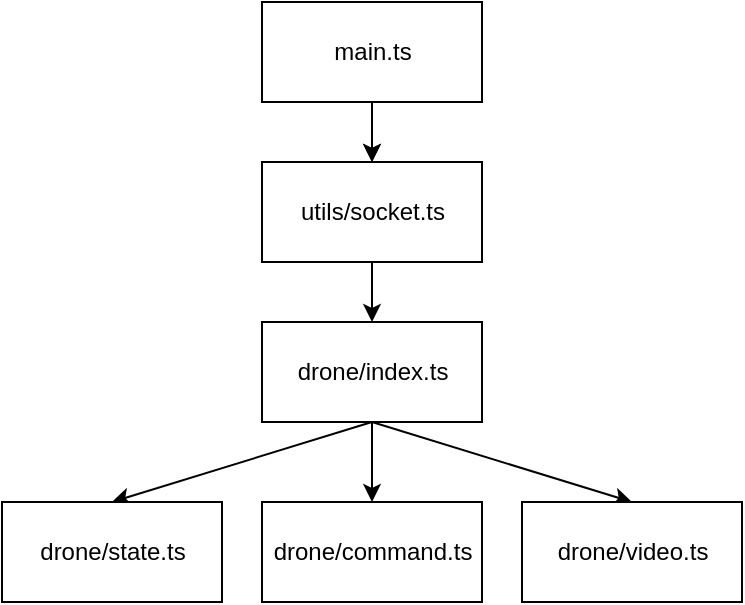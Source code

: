 <mxfile>
    <diagram id="LtfT2Bon15ZdlzEygs5V" name="Server">
        <mxGraphModel dx="638" dy="614" grid="1" gridSize="10" guides="1" tooltips="1" connect="1" arrows="1" fold="1" page="0" pageScale="1" pageWidth="827" pageHeight="1169" background="#ffffff" math="0" shadow="0">
            <root>
                <mxCell id="0"/>
                <mxCell id="1" parent="0"/>
                <mxCell id="8" value="" style="edgeStyle=none;html=1;" parent="1" source="2" target="3" edge="1">
                    <mxGeometry relative="1" as="geometry"/>
                </mxCell>
                <mxCell id="9" style="edgeStyle=none;html=1;strokeColor=#000000;" parent="1" source="2" target="3" edge="1">
                    <mxGeometry relative="1" as="geometry"/>
                </mxCell>
                <mxCell id="2" value="main.ts" style="html=1;fillColor=#FFFFFF;strokeColor=#000000;fontColor=#000000;" parent="1" vertex="1">
                    <mxGeometry x="200" y="20" width="110" height="50" as="geometry"/>
                </mxCell>
                <mxCell id="11" style="edgeStyle=none;html=1;strokeColor=#000000;" parent="1" source="3" target="4" edge="1">
                    <mxGeometry relative="1" as="geometry"/>
                </mxCell>
                <mxCell id="3" value="utils/socket.ts" style="html=1;fillColor=#FFFFFF;strokeColor=#000000;fontColor=#000000;" parent="1" vertex="1">
                    <mxGeometry x="200" y="100" width="110" height="50" as="geometry"/>
                </mxCell>
                <mxCell id="12" style="edgeStyle=none;html=1;strokeColor=#000000;" parent="1" source="4" target="6" edge="1">
                    <mxGeometry relative="1" as="geometry"/>
                </mxCell>
                <mxCell id="13" style="edgeStyle=none;html=1;entryX=0.5;entryY=0;entryDx=0;entryDy=0;strokeColor=#000000;exitX=0.5;exitY=1;exitDx=0;exitDy=0;" parent="1" source="4" target="5" edge="1">
                    <mxGeometry relative="1" as="geometry"/>
                </mxCell>
                <mxCell id="14" style="edgeStyle=none;html=1;exitX=0.5;exitY=1;exitDx=0;exitDy=0;entryX=0.5;entryY=0;entryDx=0;entryDy=0;strokeColor=#000000;" parent="1" source="4" target="7" edge="1">
                    <mxGeometry relative="1" as="geometry"/>
                </mxCell>
                <mxCell id="4" value="drone/index.ts" style="html=1;fillColor=#FFFFFF;strokeColor=#000000;fontColor=#000000;" parent="1" vertex="1">
                    <mxGeometry x="200" y="180" width="110" height="50" as="geometry"/>
                </mxCell>
                <mxCell id="5" value="drone/state.ts" style="html=1;fillColor=#FFFFFF;strokeColor=#000000;fontColor=#000000;" parent="1" vertex="1">
                    <mxGeometry x="70" y="270" width="110" height="50" as="geometry"/>
                </mxCell>
                <mxCell id="6" value="drone/command.ts" style="html=1;fillColor=#FFFFFF;strokeColor=#000000;fontColor=#000000;" parent="1" vertex="1">
                    <mxGeometry x="200" y="270" width="110" height="50" as="geometry"/>
                </mxCell>
                <mxCell id="7" value="drone/video.ts" style="html=1;fillColor=#FFFFFF;strokeColor=#000000;fontColor=#000000;" parent="1" vertex="1">
                    <mxGeometry x="330" y="270" width="110" height="50" as="geometry"/>
                </mxCell>
            </root>
        </mxGraphModel>
    </diagram>
    <diagram name="Client" id="qWfXJXOoAs7c1Xy2ZuiM">
        <mxGraphModel dx="1389" dy="819" grid="0" gridSize="10" guides="1" tooltips="1" connect="1" arrows="1" fold="1" page="0" pageScale="1" pageWidth="827" pageHeight="1169" background="#ffffff" math="0" shadow="0">
            <root>
                <mxCell id="nrHJf4bL02tVf97LgFie-0"/>
                <mxCell id="nrHJf4bL02tVf97LgFie-1" parent="nrHJf4bL02tVf97LgFie-0"/>
                <mxCell id="nrHJf4bL02tVf97LgFie-2" value="" style="edgeStyle=none;html=1;" parent="nrHJf4bL02tVf97LgFie-1" source="nrHJf4bL02tVf97LgFie-4" target="nrHJf4bL02tVf97LgFie-6" edge="1">
                    <mxGeometry relative="1" as="geometry"/>
                </mxCell>
                <mxCell id="nrHJf4bL02tVf97LgFie-3" style="edgeStyle=none;html=1;strokeColor=#000000;" parent="nrHJf4bL02tVf97LgFie-1" source="nrHJf4bL02tVf97LgFie-4" target="nrHJf4bL02tVf97LgFie-6" edge="1">
                    <mxGeometry relative="1" as="geometry"/>
                </mxCell>
                <mxCell id="nrHJf4bL02tVf97LgFie-4" value="main.ts" style="html=1;fillColor=#FFFFFF;strokeColor=#000000;fontColor=#000000;" parent="nrHJf4bL02tVf97LgFie-1" vertex="1">
                    <mxGeometry x="200" y="20" width="110" height="50" as="geometry"/>
                </mxCell>
                <mxCell id="o6eRXtRh1-0QYdgEQPi9-10" style="edgeStyle=none;html=1;exitX=0.5;exitY=1;exitDx=0;exitDy=0;entryX=0.5;entryY=0;entryDx=0;entryDy=0;fontFamily=Helvetica;fontColor=#000000;strokeColor=#030303;" edge="1" parent="nrHJf4bL02tVf97LgFie-1" source="nrHJf4bL02tVf97LgFie-6" target="nrHJf4bL02tVf97LgFie-11">
                    <mxGeometry relative="1" as="geometry"/>
                </mxCell>
                <mxCell id="o6eRXtRh1-0QYdgEQPi9-11" style="edgeStyle=none;html=1;exitX=0.5;exitY=1;exitDx=0;exitDy=0;entryX=0.5;entryY=0;entryDx=0;entryDy=0;strokeColor=#030303;fontFamily=Helvetica;fontColor=#000000;" edge="1" parent="nrHJf4bL02tVf97LgFie-1" source="nrHJf4bL02tVf97LgFie-6" target="nrHJf4bL02tVf97LgFie-13">
                    <mxGeometry relative="1" as="geometry"/>
                </mxCell>
                <mxCell id="o6eRXtRh1-0QYdgEQPi9-12" style="edgeStyle=none;html=1;exitX=0.5;exitY=1;exitDx=0;exitDy=0;entryX=0.5;entryY=0;entryDx=0;entryDy=0;strokeColor=#030303;fontFamily=Helvetica;fontColor=#000000;" edge="1" parent="nrHJf4bL02tVf97LgFie-1" source="nrHJf4bL02tVf97LgFie-6" target="o6eRXtRh1-0QYdgEQPi9-0">
                    <mxGeometry relative="1" as="geometry"/>
                </mxCell>
                <mxCell id="o6eRXtRh1-0QYdgEQPi9-13" style="edgeStyle=none;html=1;exitX=0.5;exitY=1;exitDx=0;exitDy=0;entryX=0.5;entryY=0;entryDx=0;entryDy=0;strokeColor=#030303;fontFamily=Helvetica;fontColor=#000000;" edge="1" parent="nrHJf4bL02tVf97LgFie-1" source="nrHJf4bL02tVf97LgFie-6" target="nrHJf4bL02tVf97LgFie-12">
                    <mxGeometry relative="1" as="geometry"/>
                </mxCell>
                <mxCell id="nrHJf4bL02tVf97LgFie-6" value="App" style="html=1;fillColor=#FFFFFF;strokeColor=#000000;fontColor=#000000;" parent="nrHJf4bL02tVf97LgFie-1" vertex="1">
                    <mxGeometry x="200" y="100" width="110" height="50" as="geometry"/>
                </mxCell>
                <mxCell id="o6eRXtRh1-0QYdgEQPi9-14" style="edgeStyle=none;html=1;exitX=0.5;exitY=1;exitDx=0;exitDy=0;entryX=0.5;entryY=0;entryDx=0;entryDy=0;strokeColor=#030303;fontFamily=Helvetica;fontColor=#000000;" edge="1" parent="nrHJf4bL02tVf97LgFie-1" source="nrHJf4bL02tVf97LgFie-11" target="o6eRXtRh1-0QYdgEQPi9-1">
                    <mxGeometry relative="1" as="geometry"/>
                </mxCell>
                <mxCell id="o6eRXtRh1-0QYdgEQPi9-15" style="edgeStyle=none;html=1;exitX=0.5;exitY=1;exitDx=0;exitDy=0;entryX=0.5;entryY=0;entryDx=0;entryDy=0;strokeColor=#030303;fontFamily=Helvetica;fontColor=#000000;" edge="1" parent="nrHJf4bL02tVf97LgFie-1" source="nrHJf4bL02tVf97LgFie-11" target="o6eRXtRh1-0QYdgEQPi9-6">
                    <mxGeometry relative="1" as="geometry"/>
                </mxCell>
                <mxCell id="o6eRXtRh1-0QYdgEQPi9-16" style="edgeStyle=none;html=1;exitX=0.5;exitY=1;exitDx=0;exitDy=0;entryX=0.5;entryY=0;entryDx=0;entryDy=0;strokeColor=#030303;fontFamily=Helvetica;fontColor=#000000;" edge="1" parent="nrHJf4bL02tVf97LgFie-1" source="nrHJf4bL02tVf97LgFie-11" target="o6eRXtRh1-0QYdgEQPi9-4">
                    <mxGeometry relative="1" as="geometry"/>
                </mxCell>
                <mxCell id="o6eRXtRh1-0QYdgEQPi9-17" style="edgeStyle=none;html=1;exitX=0.5;exitY=1;exitDx=0;exitDy=0;strokeColor=#030303;fontFamily=Helvetica;fontColor=#000000;" edge="1" parent="nrHJf4bL02tVf97LgFie-1" source="nrHJf4bL02tVf97LgFie-11" target="o6eRXtRh1-0QYdgEQPi9-2">
                    <mxGeometry relative="1" as="geometry"/>
                </mxCell>
                <mxCell id="o6eRXtRh1-0QYdgEQPi9-19" style="edgeStyle=none;html=1;exitX=0.5;exitY=1;exitDx=0;exitDy=0;entryX=0.5;entryY=0;entryDx=0;entryDy=0;strokeColor=#030303;fontFamily=Helvetica;fontColor=#000000;" edge="1" parent="nrHJf4bL02tVf97LgFie-1" source="nrHJf4bL02tVf97LgFie-11" target="o6eRXtRh1-0QYdgEQPi9-7">
                    <mxGeometry relative="1" as="geometry"/>
                </mxCell>
                <mxCell id="o6eRXtRh1-0QYdgEQPi9-20" style="edgeStyle=none;html=1;exitX=0.5;exitY=1;exitDx=0;exitDy=0;entryX=0.5;entryY=0;entryDx=0;entryDy=0;strokeColor=#030303;fontFamily=Helvetica;fontColor=#000000;" edge="1" parent="nrHJf4bL02tVf97LgFie-1" source="nrHJf4bL02tVf97LgFie-11" target="o6eRXtRh1-0QYdgEQPi9-5">
                    <mxGeometry relative="1" as="geometry"/>
                </mxCell>
                <mxCell id="o6eRXtRh1-0QYdgEQPi9-21" style="edgeStyle=none;html=1;exitX=0.5;exitY=1;exitDx=0;exitDy=0;entryX=0.5;entryY=0;entryDx=0;entryDy=0;strokeColor=#030303;fontFamily=Helvetica;fontColor=#000000;" edge="1" parent="nrHJf4bL02tVf97LgFie-1" source="nrHJf4bL02tVf97LgFie-11" target="o6eRXtRh1-0QYdgEQPi9-3">
                    <mxGeometry relative="1" as="geometry"/>
                </mxCell>
                <mxCell id="nrHJf4bL02tVf97LgFie-11" value="&lt;p style=&quot;line-height: 18px;&quot;&gt;&lt;span style=&quot;background-color: rgb(255, 255, 255);&quot;&gt;VideoScreen&lt;/span&gt;&lt;/p&gt;" style="html=1;fillColor=#FFFFFF;strokeColor=#000000;fontColor=#000000;" parent="nrHJf4bL02tVf97LgFie-1" vertex="1">
                    <mxGeometry x="202" y="272" width="110" height="50" as="geometry"/>
                </mxCell>
                <mxCell id="nrHJf4bL02tVf97LgFie-12" value="&lt;p style=&quot;line-height: 18px;&quot;&gt;&lt;span style=&quot;background-color: rgb(255, 255, 255);&quot;&gt;KeyBoard&lt;/span&gt;&lt;/p&gt;" style="html=1;fillColor=#FFFFFF;strokeColor=#000000;fontColor=#000000;" parent="nrHJf4bL02tVf97LgFie-1" vertex="1">
                    <mxGeometry x="-13" y="205" width="110" height="50" as="geometry"/>
                </mxCell>
                <mxCell id="nrHJf4bL02tVf97LgFie-13" value="RangeSlider" style="html=1;fillColor=#FFFFFF;strokeColor=#000000;fontColor=#000000;" parent="nrHJf4bL02tVf97LgFie-1" vertex="1">
                    <mxGeometry x="122" y="205" width="110" height="50" as="geometry"/>
                </mxCell>
                <mxCell id="o6eRXtRh1-0QYdgEQPi9-0" value="LanguageDropdow" style="html=1;fillColor=#FFFFFF;strokeColor=#000000;fontColor=#000000;" parent="nrHJf4bL02tVf97LgFie-1" vertex="1">
                    <mxGeometry x="275" y="205" width="110" height="50" as="geometry"/>
                </mxCell>
                <mxCell id="o6eRXtRh1-0QYdgEQPi9-1" value="&lt;div style=&quot;line-height: 18px;&quot;&gt;&lt;span style=&quot;background-color: rgb(253, 252, 252);&quot;&gt;BatteryStatus&lt;/span&gt;&lt;/div&gt;" style="html=1;fillColor=#FFFFFF;strokeColor=#000000;fontColor=#000000;" parent="nrHJf4bL02tVf97LgFie-1" vertex="1">
                    <mxGeometry x="60" y="362" width="110" height="50" as="geometry"/>
                </mxCell>
                <mxCell id="o6eRXtRh1-0QYdgEQPi9-2" value="&lt;div style=&quot;line-height: 18px;&quot;&gt;&lt;span style=&quot;background-color: rgb(253, 252, 252);&quot;&gt;ConnectionStatus&lt;/span&gt;&lt;/div&gt;" style="html=1;fillColor=#FFFFFF;strokeColor=#000000;fontColor=#000000;" parent="nrHJf4bL02tVf97LgFie-1" vertex="1">
                    <mxGeometry x="-10" y="440" width="110" height="50" as="geometry"/>
                </mxCell>
                <mxCell id="o6eRXtRh1-0QYdgEQPi9-3" value="&lt;div style=&quot;line-height: 18px;&quot;&gt;&lt;span style=&quot;background-color: rgb(253, 252, 252);&quot;&gt;CoverScreen&lt;/span&gt;&lt;/div&gt;" style="html=1;fillColor=#FFFFFF;strokeColor=#000000;fontColor=#000000;" parent="nrHJf4bL02tVf97LgFie-1" vertex="1">
                    <mxGeometry x="390" y="440" width="110" height="50" as="geometry"/>
                </mxCell>
                <mxCell id="o6eRXtRh1-0QYdgEQPi9-4" value="&lt;div style=&quot;line-height: 18px;&quot;&gt;&lt;span style=&quot;background-color: rgb(253, 252, 252);&quot;&gt;PhotoButton&lt;/span&gt;&lt;/div&gt;" style="html=1;fillColor=#FFFFFF;strokeColor=#000000;fontColor=#000000;" parent="nrHJf4bL02tVf97LgFie-1" vertex="1">
                    <mxGeometry x="330" y="362" width="110" height="50" as="geometry"/>
                </mxCell>
                <mxCell id="o6eRXtRh1-0QYdgEQPi9-5" value="&lt;div style=&quot;line-height: 18px;&quot;&gt;&lt;span style=&quot;background-color: rgb(253, 252, 252);&quot;&gt;VideoButton&lt;/span&gt;&lt;/div&gt;" style="html=1;fillColor=#FFFFFF;strokeColor=#000000;fontColor=#000000;" parent="nrHJf4bL02tVf97LgFie-1" vertex="1">
                    <mxGeometry x="270" y="440" width="110" height="50" as="geometry"/>
                </mxCell>
                <mxCell id="o6eRXtRh1-0QYdgEQPi9-6" value="&lt;div style=&quot;line-height: 18px;&quot;&gt;&lt;span style=&quot;background-color: rgb(253, 252, 252);&quot;&gt;MediaGallery&lt;/span&gt;&lt;/div&gt;" style="html=1;fillColor=#FFFFFF;strokeColor=#000000;fontColor=#000000;" parent="nrHJf4bL02tVf97LgFie-1" vertex="1">
                    <mxGeometry x="200" y="362" width="110" height="50" as="geometry"/>
                </mxCell>
                <mxCell id="o6eRXtRh1-0QYdgEQPi9-7" value="&lt;div style=&quot;line-height: 18px;&quot;&gt;&lt;span style=&quot;background-color: rgb(253, 252, 252);&quot;&gt;MediaPopup&lt;/span&gt;&lt;/div&gt;" style="html=1;fillColor=#FFFFFF;strokeColor=#000000;fontColor=#000000;" parent="nrHJf4bL02tVf97LgFie-1" vertex="1">
                    <mxGeometry x="130" y="440" width="110" height="50" as="geometry"/>
                </mxCell>
            </root>
        </mxGraphModel>
    </diagram>
</mxfile>